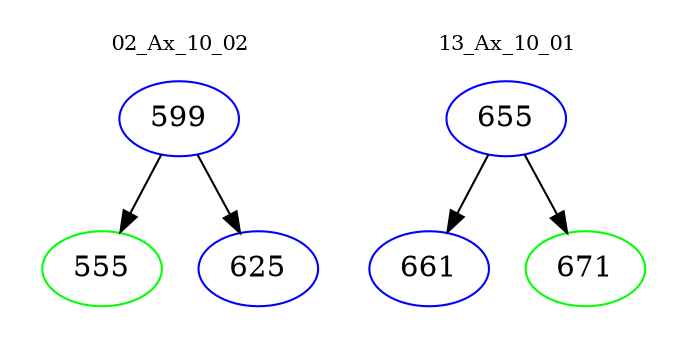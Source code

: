 digraph{
subgraph cluster_0 {
color = white
label = "02_Ax_10_02";
fontsize=10;
T0_599 [label="599", color="blue"]
T0_599 -> T0_555 [color="black"]
T0_555 [label="555", color="green"]
T0_599 -> T0_625 [color="black"]
T0_625 [label="625", color="blue"]
}
subgraph cluster_1 {
color = white
label = "13_Ax_10_01";
fontsize=10;
T1_655 [label="655", color="blue"]
T1_655 -> T1_661 [color="black"]
T1_661 [label="661", color="blue"]
T1_655 -> T1_671 [color="black"]
T1_671 [label="671", color="green"]
}
}
